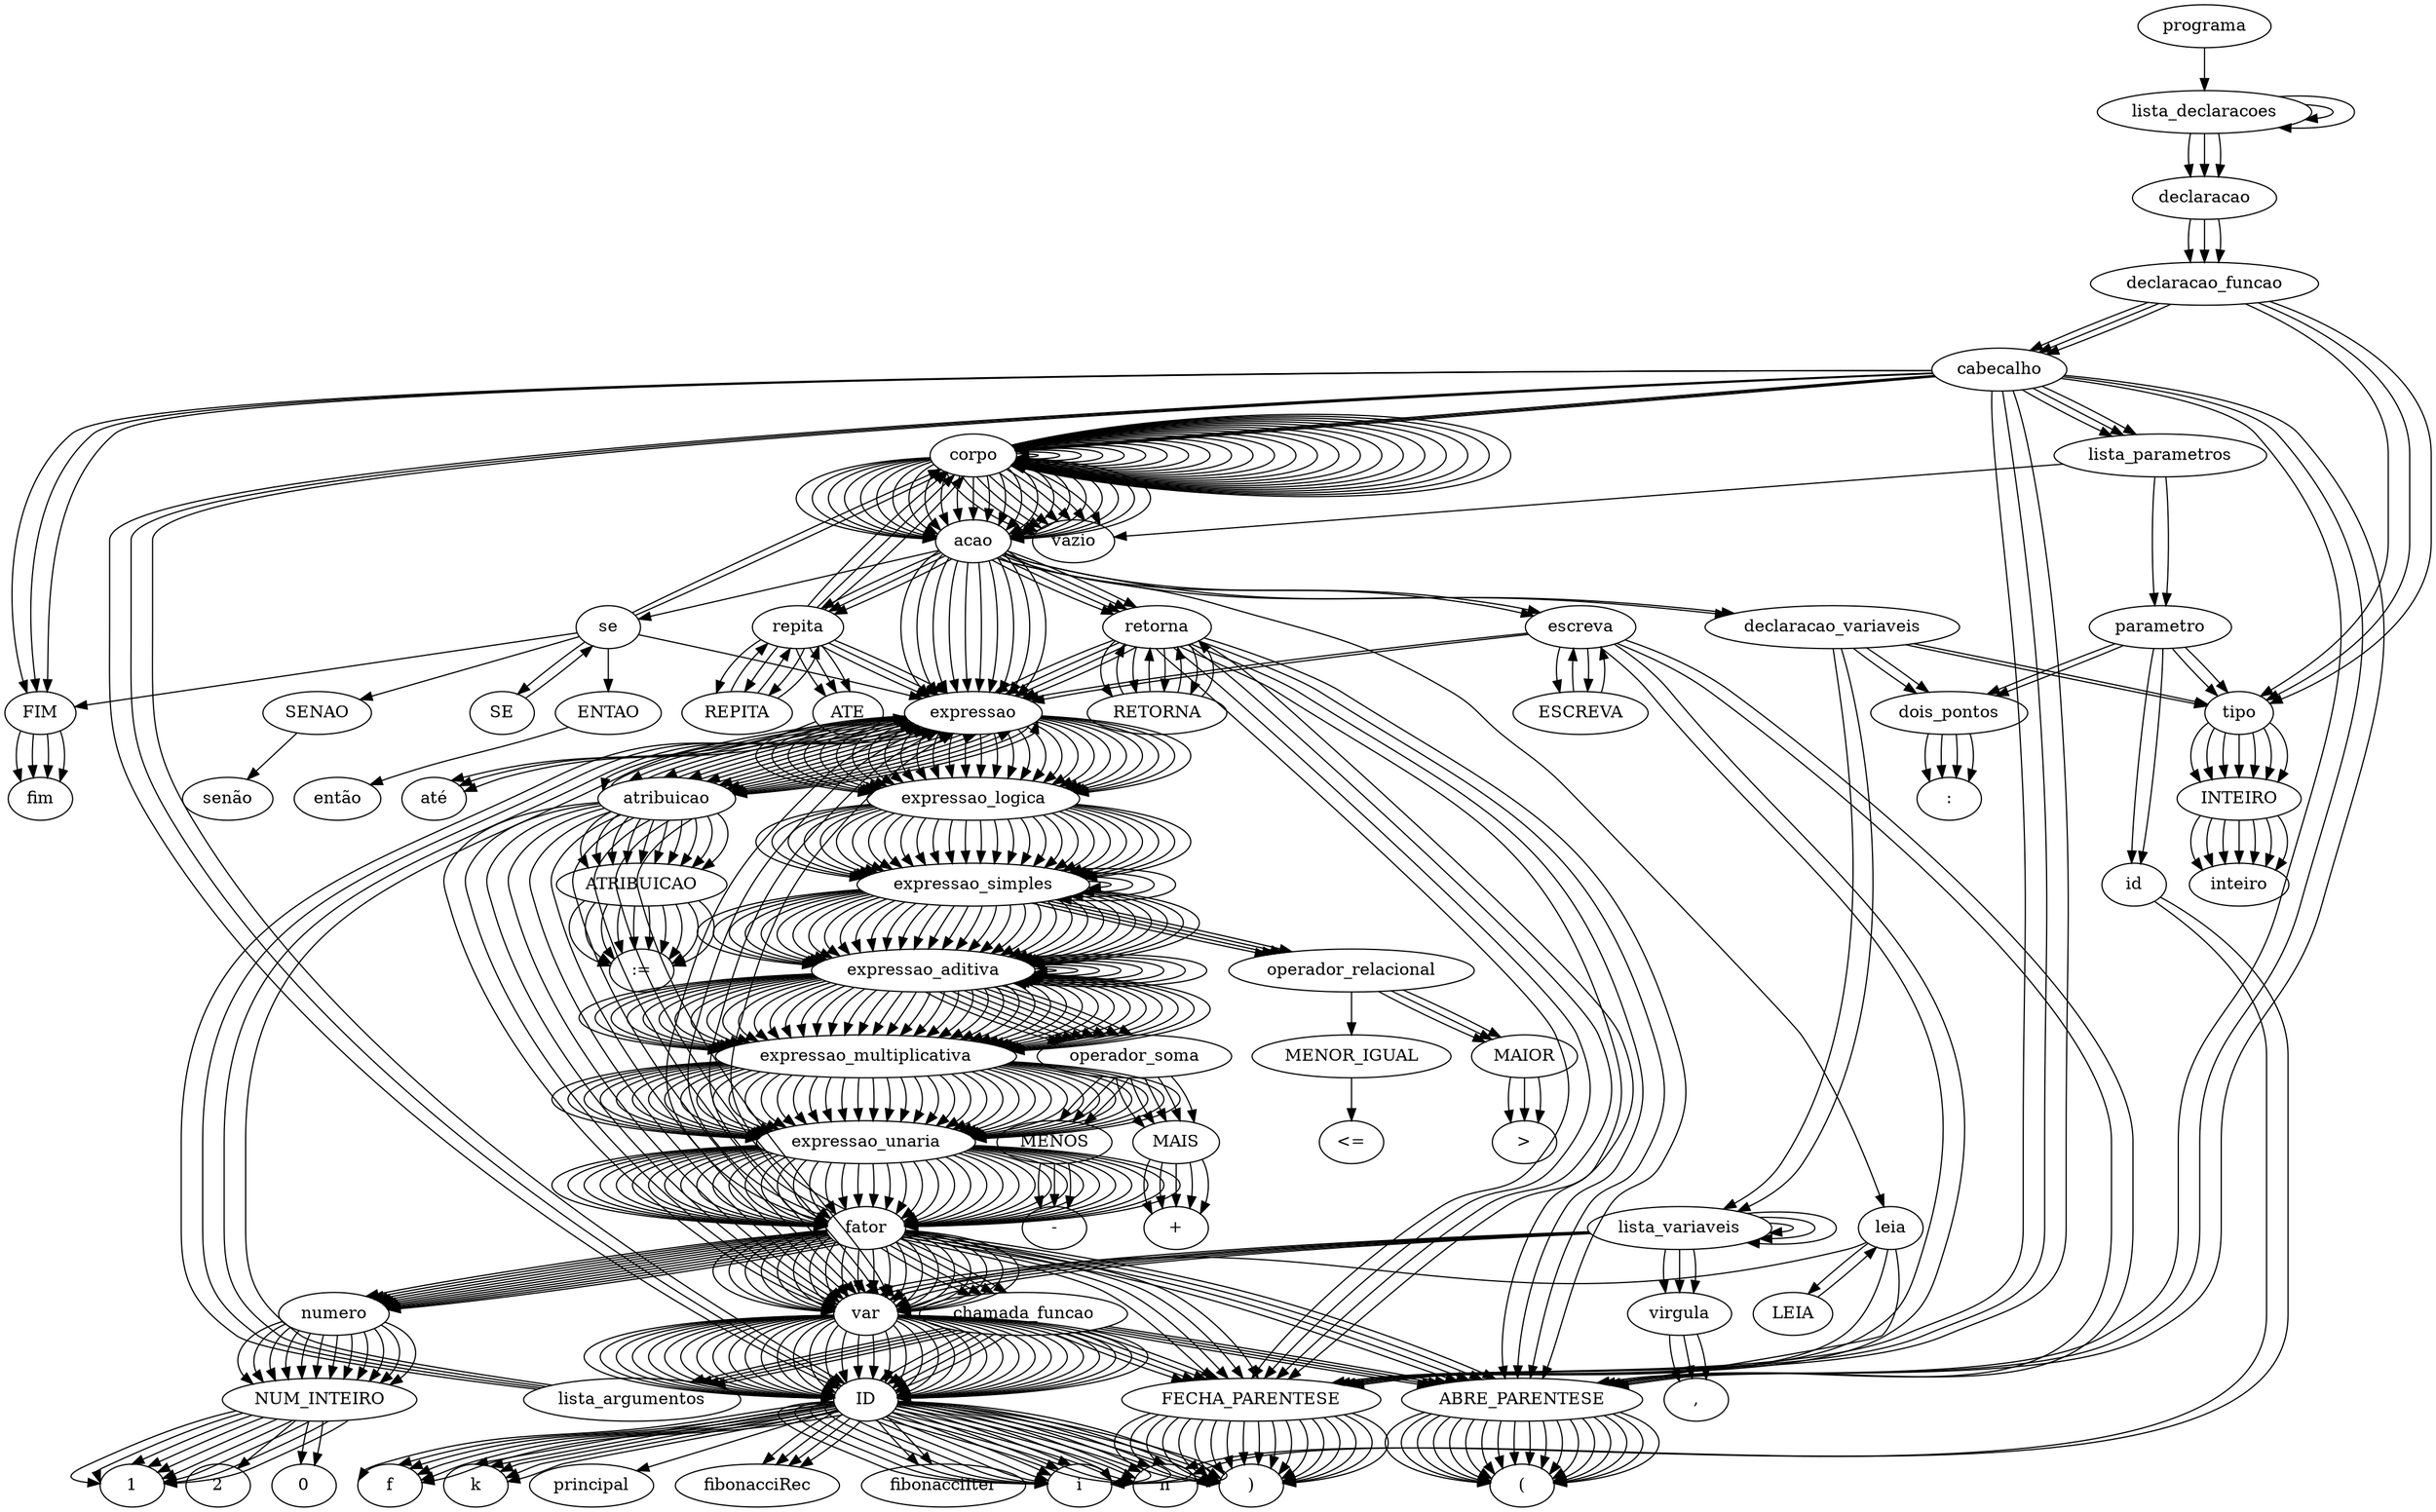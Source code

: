 digraph tree {
    "programa";
    "lista_declaracoes";
    "lista_declaracoes";
    "lista_declaracoes";
    "declaracao";
    "declaracao_funcao";
    "tipo";
    "INTEIRO";
    "inteiro";
    "cabecalho";
    "ID";
    "fibonacciRec";
    "ABRE_PARENTESE";
    "(";
    "lista_parametros";
    "parametro";
    "tipo";
    "INTEIRO";
    "inteiro";
    "dois_pontos";
    ":";
    "id";
    "n";
    "FECHA_PARENTESE";
    ")";
    "corpo";
    "corpo";
    "vazio";
    "acao";
    "se";
    "SE";
    "se";
    "expressao";
    "expressao_logica";
    "expressao_simples";
    "expressao_aditiva";
    "expressao_multiplicativa";
    "expressao_unaria";
    "fator";
    "ABRE_PARENTESE";
    "(";
    "expressao";
    "expressao_logica";
    "expressao_simples";
    "expressao_simples";
    "expressao_aditiva";
    "expressao_multiplicativa";
    "expressao_unaria";
    "fator";
    "var";
    "ID";
    "n";
    "operador_relacional";
    "MENOR_IGUAL";
    "<=";
    "expressao_aditiva";
    "expressao_multiplicativa";
    "expressao_unaria";
    "fator";
    "numero";
    "NUM_INTEIRO";
    "1";
    "FECHA_PARENTESE";
    ")";
    "ENTAO";
    "então";
    "corpo";
    "corpo";
    "vazio";
    "acao";
    "retorna";
    "RETORNA";
    "retorna";
    "ABRE_PARENTESE";
    "(";
    "expressao";
    "expressao_logica";
    "expressao_simples";
    "expressao_aditiva";
    "expressao_multiplicativa";
    "expressao_unaria";
    "fator";
    "var";
    "ID";
    "n";
    "FECHA_PARENTESE";
    ")";
    "SENAO";
    "senão";
    "corpo";
    "corpo";
    "vazio";
    "acao";
    "retorna";
    "RETORNA";
    "retorna";
    "ABRE_PARENTESE";
    "(";
    "expressao";
    "expressao_logica";
    "expressao_simples";
    "expressao_aditiva";
    "expressao_aditiva";
    "expressao_multiplicativa";
    "expressao_unaria";
    "fator";
    "chamada_funcao";
    "ID";
    "fibonacciRec";
    "ABRE_PARENTESE";
    "(";
    "lista_argumentos";
    "expressao";
    "expressao_logica";
    "expressao_simples";
    "expressao_aditiva";
    "expressao_aditiva";
    "expressao_multiplicativa";
    "expressao_unaria";
    "fator";
    "var";
    "ID";
    "n";
    "operador_soma";
    "MENOS";
    "-";
    "expressao_multiplicativa";
    "expressao_unaria";
    "fator";
    "numero";
    "NUM_INTEIRO";
    "1";
    "FECHA_PARENTESE";
    ")";
    "operador_soma";
    "MAIS";
    "+";
    "expressao_multiplicativa";
    "expressao_unaria";
    "fator";
    "chamada_funcao";
    "ID";
    "fibonacciRec";
    "ABRE_PARENTESE";
    "(";
    "lista_argumentos";
    "expressao";
    "expressao_logica";
    "expressao_simples";
    "expressao_aditiva";
    "expressao_aditiva";
    "expressao_multiplicativa";
    "expressao_unaria";
    "fator";
    "var";
    "ID";
    "n";
    "operador_soma";
    "MENOS";
    "-";
    "expressao_multiplicativa";
    "expressao_unaria";
    "fator";
    "numero";
    "NUM_INTEIRO";
    "2";
    "FECHA_PARENTESE";
    ")";
    "FECHA_PARENTESE";
    ")";
    "FIM";
    "fim";
    "FIM";
    "fim";
    "declaracao";
    "declaracao_funcao";
    "tipo";
    "INTEIRO";
    "inteiro";
    "cabecalho";
    "ID";
    "fibonacciIter";
    "ABRE_PARENTESE";
    "(";
    "lista_parametros";
    "parametro";
    "tipo";
    "INTEIRO";
    "inteiro";
    "dois_pontos";
    ":";
    "id";
    "n";
    "FECHA_PARENTESE";
    ")";
    "corpo";
    "corpo";
    "corpo";
    "corpo";
    "corpo";
    "corpo";
    "corpo";
    "vazio";
    "acao";
    "declaracao_variaveis";
    "tipo";
    "INTEIRO";
    "inteiro";
    "dois_pontos";
    ":";
    "lista_variaveis";
    "lista_variaveis";
    "lista_variaveis";
    "var";
    "ID";
    "i";
    "virgula";
    ",";
    "var";
    "ID";
    "f";
    "virgula";
    ",";
    "var";
    "ID";
    "k";
    "acao";
    "expressao";
    "atribuicao";
    "var";
    "ID";
    "i";
    "ATRIBUICAO";
    ":=";
    "expressao";
    "expressao_logica";
    "expressao_simples";
    "expressao_aditiva";
    "expressao_multiplicativa";
    "expressao_unaria";
    "fator";
    "numero";
    "NUM_INTEIRO";
    "1";
    "acao";
    "expressao";
    "atribuicao";
    "var";
    "ID";
    "f";
    "ATRIBUICAO";
    ":=";
    "expressao";
    "expressao_logica";
    "expressao_simples";
    "expressao_aditiva";
    "expressao_multiplicativa";
    "expressao_unaria";
    "fator";
    "numero";
    "NUM_INTEIRO";
    "0";
    "acao";
    "expressao";
    "atribuicao";
    "var";
    "ID";
    "k";
    "ATRIBUICAO";
    ":=";
    "expressao";
    "expressao_logica";
    "expressao_simples";
    "expressao_aditiva";
    "expressao_multiplicativa";
    "expressao_unaria";
    "fator";
    "numero";
    "NUM_INTEIRO";
    "1";
    "acao";
    "repita";
    "REPITA";
    "repita";
    "corpo";
    "corpo";
    "corpo";
    "corpo";
    "vazio";
    "acao";
    "expressao";
    "atribuicao";
    "var";
    "ID";
    "f";
    "ATRIBUICAO";
    ":=";
    "expressao";
    "expressao_logica";
    "expressao_simples";
    "expressao_aditiva";
    "expressao_aditiva";
    "expressao_multiplicativa";
    "expressao_unaria";
    "fator";
    "var";
    "ID";
    "i";
    "operador_soma";
    "MAIS";
    "+";
    "expressao_multiplicativa";
    "expressao_unaria";
    "fator";
    "var";
    "ID";
    "f";
    "acao";
    "expressao";
    "atribuicao";
    "var";
    "ID";
    "i";
    "ATRIBUICAO";
    ":=";
    "expressao";
    "expressao_logica";
    "expressao_simples";
    "expressao_aditiva";
    "expressao_aditiva";
    "expressao_multiplicativa";
    "expressao_unaria";
    "fator";
    "var";
    "ID";
    "f";
    "operador_soma";
    "MENOS";
    "-";
    "expressao_multiplicativa";
    "expressao_unaria";
    "fator";
    "var";
    "ID";
    "i";
    "acao";
    "expressao";
    "atribuicao";
    "var";
    "ID";
    "k";
    "ATRIBUICAO";
    ":=";
    "expressao";
    "expressao_logica";
    "expressao_simples";
    "expressao_aditiva";
    "expressao_aditiva";
    "expressao_multiplicativa";
    "expressao_unaria";
    "fator";
    "var";
    "ID";
    "k";
    "operador_soma";
    "MAIS";
    "+";
    "expressao_multiplicativa";
    "expressao_unaria";
    "fator";
    "numero";
    "NUM_INTEIRO";
    "1";
    "ATE";
    "até";
    "expressao";
    "expressao_logica";
    "expressao_simples";
    "expressao_aditiva";
    "expressao_multiplicativa";
    "expressao_unaria";
    "fator";
    "ABRE_PARENTESE";
    "(";
    "expressao";
    "expressao_logica";
    "expressao_simples";
    "expressao_simples";
    "expressao_aditiva";
    "expressao_multiplicativa";
    "expressao_unaria";
    "fator";
    "var";
    "ID";
    "k";
    "operador_relacional";
    "MAIOR";
    ">";
    "expressao_aditiva";
    "expressao_multiplicativa";
    "expressao_unaria";
    "fator";
    "var";
    "ID";
    "n";
    "FECHA_PARENTESE";
    ")";
    "acao";
    "retorna";
    "RETORNA";
    "retorna";
    "ABRE_PARENTESE";
    "(";
    "expressao";
    "expressao_logica";
    "expressao_simples";
    "expressao_aditiva";
    "expressao_multiplicativa";
    "expressao_unaria";
    "fator";
    "var";
    "ID";
    "f";
    "FECHA_PARENTESE";
    ")";
    "FIM";
    "fim";
    "declaracao";
    "declaracao_funcao";
    "tipo";
    "INTEIRO";
    "inteiro";
    "cabecalho";
    "ID";
    "principal";
    "ABRE_PARENTESE";
    "(";
    "lista_parametros";
    "vazio";
    "FECHA_PARENTESE";
    ")";
    "corpo";
    "corpo";
    "corpo";
    "corpo";
    "corpo";
    "corpo";
    "corpo";
    "corpo";
    "vazio";
    "acao";
    "declaracao_variaveis";
    "tipo";
    "INTEIRO";
    "inteiro";
    "dois_pontos";
    ":";
    "lista_variaveis";
    "lista_variaveis";
    "var";
    "ID";
    "n";
    "virgula";
    ",";
    "var";
    "ID";
    "i";
    "acao";
    "leia";
    "LEIA";
    "leia";
    "ABRE_PARENTESE";
    "(";
    "var";
    "ID";
    "n";
    "FECHA_PARENTESE";
    ")";
    "acao";
    "expressao";
    "atribuicao";
    "var";
    "ID";
    "i";
    "ATRIBUICAO";
    ":=";
    "expressao";
    "expressao_logica";
    "expressao_simples";
    "expressao_aditiva";
    "expressao_multiplicativa";
    "expressao_unaria";
    "fator";
    "numero";
    "NUM_INTEIRO";
    "1";
    "acao";
    "repita";
    "REPITA";
    "repita";
    "corpo";
    "corpo";
    "corpo";
    "vazio";
    "acao";
    "escreva";
    "ESCREVA";
    "escreva";
    "ABRE_PARENTESE";
    "(";
    "expressao";
    "expressao_logica";
    "expressao_simples";
    "expressao_aditiva";
    "expressao_multiplicativa";
    "expressao_unaria";
    "fator";
    "chamada_funcao";
    "ID";
    "fibonacciIter";
    "ABRE_PARENTESE";
    "(";
    "lista_argumentos";
    "expressao";
    "expressao_logica";
    "expressao_simples";
    "expressao_aditiva";
    "expressao_multiplicativa";
    "expressao_unaria";
    "fator";
    "var";
    "ID";
    "i";
    "FECHA_PARENTESE";
    ")";
    "FECHA_PARENTESE";
    ")";
    "acao";
    "expressao";
    "atribuicao";
    "var";
    "ID";
    "i";
    "ATRIBUICAO";
    ":=";
    "expressao";
    "expressao_logica";
    "expressao_simples";
    "expressao_aditiva";
    "expressao_aditiva";
    "expressao_multiplicativa";
    "expressao_unaria";
    "fator";
    "var";
    "ID";
    "i";
    "operador_soma";
    "MAIS";
    "+";
    "expressao_multiplicativa";
    "expressao_unaria";
    "fator";
    "numero";
    "NUM_INTEIRO";
    "1";
    "ATE";
    "até";
    "expressao";
    "expressao_logica";
    "expressao_simples";
    "expressao_aditiva";
    "expressao_multiplicativa";
    "expressao_unaria";
    "fator";
    "ABRE_PARENTESE";
    "(";
    "expressao";
    "expressao_logica";
    "expressao_simples";
    "expressao_simples";
    "expressao_aditiva";
    "expressao_multiplicativa";
    "expressao_unaria";
    "fator";
    "var";
    "ID";
    "i";
    "operador_relacional";
    "MAIOR";
    ">";
    "expressao_aditiva";
    "expressao_multiplicativa";
    "expressao_unaria";
    "fator";
    "var";
    "ID";
    "n";
    "FECHA_PARENTESE";
    ")";
    "acao";
    "expressao";
    "atribuicao";
    "var";
    "ID";
    "i";
    "ATRIBUICAO";
    ":=";
    "expressao";
    "expressao_logica";
    "expressao_simples";
    "expressao_aditiva";
    "expressao_multiplicativa";
    "expressao_unaria";
    "fator";
    "numero";
    "NUM_INTEIRO";
    "1";
    "acao";
    "repita";
    "REPITA";
    "repita";
    "corpo";
    "corpo";
    "corpo";
    "vazio";
    "acao";
    "escreva";
    "ESCREVA";
    "escreva";
    "ABRE_PARENTESE";
    "(";
    "expressao";
    "expressao_logica";
    "expressao_simples";
    "expressao_aditiva";
    "expressao_multiplicativa";
    "expressao_unaria";
    "fator";
    "chamada_funcao";
    "ID";
    "fibonacciRec";
    "ABRE_PARENTESE";
    "(";
    "lista_argumentos";
    "expressao";
    "expressao_logica";
    "expressao_simples";
    "expressao_aditiva";
    "expressao_multiplicativa";
    "expressao_unaria";
    "fator";
    "var";
    "ID";
    "i";
    "FECHA_PARENTESE";
    ")";
    "FECHA_PARENTESE";
    ")";
    "acao";
    "expressao";
    "atribuicao";
    "var";
    "ID";
    "i";
    "ATRIBUICAO";
    ":=";
    "expressao";
    "expressao_logica";
    "expressao_simples";
    "expressao_aditiva";
    "expressao_aditiva";
    "expressao_multiplicativa";
    "expressao_unaria";
    "fator";
    "var";
    "ID";
    "i";
    "operador_soma";
    "MAIS";
    "+";
    "expressao_multiplicativa";
    "expressao_unaria";
    "fator";
    "numero";
    "NUM_INTEIRO";
    "1";
    "ATE";
    "até";
    "expressao";
    "expressao_logica";
    "expressao_simples";
    "expressao_aditiva";
    "expressao_multiplicativa";
    "expressao_unaria";
    "fator";
    "ABRE_PARENTESE";
    "(";
    "expressao";
    "expressao_logica";
    "expressao_simples";
    "expressao_simples";
    "expressao_aditiva";
    "expressao_multiplicativa";
    "expressao_unaria";
    "fator";
    "var";
    "ID";
    "i";
    "operador_relacional";
    "MAIOR";
    ">";
    "expressao_aditiva";
    "expressao_multiplicativa";
    "expressao_unaria";
    "fator";
    "var";
    "ID";
    "n";
    "FECHA_PARENTESE";
    ")";
    "acao";
    "retorna";
    "RETORNA";
    "retorna";
    "ABRE_PARENTESE";
    "(";
    "expressao";
    "expressao_logica";
    "expressao_simples";
    "expressao_aditiva";
    "expressao_multiplicativa";
    "expressao_unaria";
    "fator";
    "numero";
    "NUM_INTEIRO";
    "0";
    "FECHA_PARENTESE";
    ")";
    "FIM";
    "fim";
    "programa" -> "lista_declaracoes";
    "lista_declaracoes" -> "lista_declaracoes";
    "lista_declaracoes" -> "declaracao";
    "lista_declaracoes" -> "lista_declaracoes";
    "lista_declaracoes" -> "declaracao";
    "lista_declaracoes" -> "declaracao";
    "declaracao" -> "declaracao_funcao";
    "declaracao_funcao" -> "tipo";
    "declaracao_funcao" -> "cabecalho";
    "tipo" -> "INTEIRO";
    "INTEIRO" -> "inteiro";
    "cabecalho" -> "ID";
    "cabecalho" -> "ABRE_PARENTESE";
    "cabecalho" -> "lista_parametros";
    "cabecalho" -> "FECHA_PARENTESE";
    "cabecalho" -> "corpo";
    "cabecalho" -> "FIM";
    "ID" -> "fibonacciRec";
    "ABRE_PARENTESE" -> "(";
    "lista_parametros" -> "parametro";
    "parametro" -> "tipo";
    "parametro" -> "dois_pontos";
    "parametro" -> "id";
    "tipo" -> "INTEIRO";
    "INTEIRO" -> "inteiro";
    "dois_pontos" -> ":";
    "id" -> "n";
    "FECHA_PARENTESE" -> ")";
    "corpo" -> "corpo";
    "corpo" -> "acao";
    "corpo" -> "vazio";
    "acao" -> "se";
    "se" -> "SE";
    "se" -> "expressao";
    "se" -> "ENTAO";
    "se" -> "corpo";
    "se" -> "SENAO";
    "se" -> "corpo";
    "se" -> "FIM";
    "SE" -> "se";
    "expressao" -> "expressao_logica";
    "expressao_logica" -> "expressao_simples";
    "expressao_simples" -> "expressao_aditiva";
    "expressao_aditiva" -> "expressao_multiplicativa";
    "expressao_multiplicativa" -> "expressao_unaria";
    "expressao_unaria" -> "fator";
    "fator" -> "ABRE_PARENTESE";
    "fator" -> "expressao";
    "fator" -> "FECHA_PARENTESE";
    "ABRE_PARENTESE" -> "(";
    "expressao" -> "expressao_logica";
    "expressao_logica" -> "expressao_simples";
    "expressao_simples" -> "expressao_simples";
    "expressao_simples" -> "operador_relacional";
    "expressao_simples" -> "expressao_aditiva";
    "expressao_simples" -> "expressao_aditiva";
    "expressao_aditiva" -> "expressao_multiplicativa";
    "expressao_multiplicativa" -> "expressao_unaria";
    "expressao_unaria" -> "fator";
    "fator" -> "var";
    "var" -> "ID";
    "ID" -> "n";
    "operador_relacional" -> "MENOR_IGUAL";
    "MENOR_IGUAL" -> "<=";
    "expressao_aditiva" -> "expressao_multiplicativa";
    "expressao_multiplicativa" -> "expressao_unaria";
    "expressao_unaria" -> "fator";
    "fator" -> "numero";
    "numero" -> "NUM_INTEIRO";
    "NUM_INTEIRO" -> "1";
    "FECHA_PARENTESE" -> ")";
    "ENTAO" -> "então";
    "corpo" -> "corpo";
    "corpo" -> "acao";
    "corpo" -> "vazio";
    "acao" -> "retorna";
    "retorna" -> "RETORNA";
    "retorna" -> "ABRE_PARENTESE";
    "retorna" -> "expressao";
    "retorna" -> "FECHA_PARENTESE";
    "RETORNA" -> "retorna";
    "ABRE_PARENTESE" -> "(";
    "expressao" -> "expressao_logica";
    "expressao_logica" -> "expressao_simples";
    "expressao_simples" -> "expressao_aditiva";
    "expressao_aditiva" -> "expressao_multiplicativa";
    "expressao_multiplicativa" -> "expressao_unaria";
    "expressao_unaria" -> "fator";
    "fator" -> "var";
    "var" -> "ID";
    "ID" -> "n";
    "FECHA_PARENTESE" -> ")";
    "SENAO" -> "senão";
    "corpo" -> "corpo";
    "corpo" -> "acao";
    "corpo" -> "vazio";
    "acao" -> "retorna";
    "retorna" -> "RETORNA";
    "retorna" -> "ABRE_PARENTESE";
    "retorna" -> "expressao";
    "retorna" -> "FECHA_PARENTESE";
    "RETORNA" -> "retorna";
    "ABRE_PARENTESE" -> "(";
    "expressao" -> "expressao_logica";
    "expressao_logica" -> "expressao_simples";
    "expressao_simples" -> "expressao_aditiva";
    "expressao_aditiva" -> "expressao_aditiva";
    "expressao_aditiva" -> "operador_soma";
    "expressao_aditiva" -> "expressao_multiplicativa";
    "expressao_aditiva" -> "expressao_multiplicativa";
    "expressao_multiplicativa" -> "expressao_unaria";
    "expressao_unaria" -> "fator";
    "fator" -> "chamada_funcao";
    "chamada_funcao" -> "ID";
    "chamada_funcao" -> "ABRE_PARENTESE";
    "chamada_funcao" -> "lista_argumentos";
    "chamada_funcao" -> "FECHA_PARENTESE";
    "ID" -> "fibonacciRec";
    "ABRE_PARENTESE" -> "(";
    "lista_argumentos" -> "expressao";
    "expressao" -> "expressao_logica";
    "expressao_logica" -> "expressao_simples";
    "expressao_simples" -> "expressao_aditiva";
    "expressao_aditiva" -> "expressao_aditiva";
    "expressao_aditiva" -> "operador_soma";
    "expressao_aditiva" -> "expressao_multiplicativa";
    "expressao_aditiva" -> "expressao_multiplicativa";
    "expressao_multiplicativa" -> "expressao_unaria";
    "expressao_unaria" -> "fator";
    "fator" -> "var";
    "var" -> "ID";
    "ID" -> "n";
    "operador_soma" -> "MENOS";
    "MENOS" -> "-";
    "expressao_multiplicativa" -> "expressao_unaria";
    "expressao_unaria" -> "fator";
    "fator" -> "numero";
    "numero" -> "NUM_INTEIRO";
    "NUM_INTEIRO" -> "1";
    "FECHA_PARENTESE" -> ")";
    "operador_soma" -> "MAIS";
    "MAIS" -> "+";
    "expressao_multiplicativa" -> "expressao_unaria";
    "expressao_unaria" -> "fator";
    "fator" -> "chamada_funcao";
    "chamada_funcao" -> "ID";
    "chamada_funcao" -> "ABRE_PARENTESE";
    "chamada_funcao" -> "lista_argumentos";
    "chamada_funcao" -> "FECHA_PARENTESE";
    "ID" -> "fibonacciRec";
    "ABRE_PARENTESE" -> "(";
    "lista_argumentos" -> "expressao";
    "expressao" -> "expressao_logica";
    "expressao_logica" -> "expressao_simples";
    "expressao_simples" -> "expressao_aditiva";
    "expressao_aditiva" -> "expressao_aditiva";
    "expressao_aditiva" -> "operador_soma";
    "expressao_aditiva" -> "expressao_multiplicativa";
    "expressao_aditiva" -> "expressao_multiplicativa";
    "expressao_multiplicativa" -> "expressao_unaria";
    "expressao_unaria" -> "fator";
    "fator" -> "var";
    "var" -> "ID";
    "ID" -> "n";
    "operador_soma" -> "MENOS";
    "MENOS" -> "-";
    "expressao_multiplicativa" -> "expressao_unaria";
    "expressao_unaria" -> "fator";
    "fator" -> "numero";
    "numero" -> "NUM_INTEIRO";
    "NUM_INTEIRO" -> "2";
    "FECHA_PARENTESE" -> ")";
    "FECHA_PARENTESE" -> ")";
    "FIM" -> "fim";
    "FIM" -> "fim";
    "declaracao" -> "declaracao_funcao";
    "declaracao_funcao" -> "tipo";
    "declaracao_funcao" -> "cabecalho";
    "tipo" -> "INTEIRO";
    "INTEIRO" -> "inteiro";
    "cabecalho" -> "ID";
    "cabecalho" -> "ABRE_PARENTESE";
    "cabecalho" -> "lista_parametros";
    "cabecalho" -> "FECHA_PARENTESE";
    "cabecalho" -> "corpo";
    "cabecalho" -> "FIM";
    "ID" -> "fibonacciIter";
    "ABRE_PARENTESE" -> "(";
    "lista_parametros" -> "parametro";
    "parametro" -> "tipo";
    "parametro" -> "dois_pontos";
    "parametro" -> "id";
    "tipo" -> "INTEIRO";
    "INTEIRO" -> "inteiro";
    "dois_pontos" -> ":";
    "id" -> "n";
    "FECHA_PARENTESE" -> ")";
    "corpo" -> "corpo";
    "corpo" -> "acao";
    "corpo" -> "corpo";
    "corpo" -> "acao";
    "corpo" -> "corpo";
    "corpo" -> "acao";
    "corpo" -> "corpo";
    "corpo" -> "acao";
    "corpo" -> "corpo";
    "corpo" -> "acao";
    "corpo" -> "corpo";
    "corpo" -> "acao";
    "corpo" -> "vazio";
    "acao" -> "declaracao_variaveis";
    "declaracao_variaveis" -> "tipo";
    "declaracao_variaveis" -> "dois_pontos";
    "declaracao_variaveis" -> "lista_variaveis";
    "tipo" -> "INTEIRO";
    "INTEIRO" -> "inteiro";
    "dois_pontos" -> ":";
    "lista_variaveis" -> "lista_variaveis";
    "lista_variaveis" -> "virgula";
    "lista_variaveis" -> "var";
    "lista_variaveis" -> "lista_variaveis";
    "lista_variaveis" -> "virgula";
    "lista_variaveis" -> "var";
    "lista_variaveis" -> "var";
    "var" -> "ID";
    "ID" -> "i";
    "virgula" -> ",";
    "var" -> "ID";
    "ID" -> "f";
    "virgula" -> ",";
    "var" -> "ID";
    "ID" -> "k";
    "acao" -> "expressao";
    "expressao" -> "atribuicao";
    "atribuicao" -> "var";
    "atribuicao" -> "ATRIBUICAO";
    "atribuicao" -> "expressao";
    "var" -> "ID";
    "ID" -> "i";
    "ATRIBUICAO" -> ":=";
    "expressao" -> "expressao_logica";
    "expressao_logica" -> "expressao_simples";
    "expressao_simples" -> "expressao_aditiva";
    "expressao_aditiva" -> "expressao_multiplicativa";
    "expressao_multiplicativa" -> "expressao_unaria";
    "expressao_unaria" -> "fator";
    "fator" -> "numero";
    "numero" -> "NUM_INTEIRO";
    "NUM_INTEIRO" -> "1";
    "acao" -> "expressao";
    "expressao" -> "atribuicao";
    "atribuicao" -> "var";
    "atribuicao" -> "ATRIBUICAO";
    "atribuicao" -> "expressao";
    "var" -> "ID";
    "ID" -> "f";
    "ATRIBUICAO" -> ":=";
    "expressao" -> "expressao_logica";
    "expressao_logica" -> "expressao_simples";
    "expressao_simples" -> "expressao_aditiva";
    "expressao_aditiva" -> "expressao_multiplicativa";
    "expressao_multiplicativa" -> "expressao_unaria";
    "expressao_unaria" -> "fator";
    "fator" -> "numero";
    "numero" -> "NUM_INTEIRO";
    "NUM_INTEIRO" -> "0";
    "acao" -> "expressao";
    "expressao" -> "atribuicao";
    "atribuicao" -> "var";
    "atribuicao" -> "ATRIBUICAO";
    "atribuicao" -> "expressao";
    "var" -> "ID";
    "ID" -> "k";
    "ATRIBUICAO" -> ":=";
    "expressao" -> "expressao_logica";
    "expressao_logica" -> "expressao_simples";
    "expressao_simples" -> "expressao_aditiva";
    "expressao_aditiva" -> "expressao_multiplicativa";
    "expressao_multiplicativa" -> "expressao_unaria";
    "expressao_unaria" -> "fator";
    "fator" -> "numero";
    "numero" -> "NUM_INTEIRO";
    "NUM_INTEIRO" -> "1";
    "acao" -> "repita";
    "repita" -> "REPITA";
    "repita" -> "corpo";
    "repita" -> "ATE";
    "repita" -> "expressao";
    "REPITA" -> "repita";
    "corpo" -> "corpo";
    "corpo" -> "acao";
    "corpo" -> "corpo";
    "corpo" -> "acao";
    "corpo" -> "corpo";
    "corpo" -> "acao";
    "corpo" -> "vazio";
    "acao" -> "expressao";
    "expressao" -> "atribuicao";
    "atribuicao" -> "var";
    "atribuicao" -> "ATRIBUICAO";
    "atribuicao" -> "expressao";
    "var" -> "ID";
    "ID" -> "f";
    "ATRIBUICAO" -> ":=";
    "expressao" -> "expressao_logica";
    "expressao_logica" -> "expressao_simples";
    "expressao_simples" -> "expressao_aditiva";
    "expressao_aditiva" -> "expressao_aditiva";
    "expressao_aditiva" -> "operador_soma";
    "expressao_aditiva" -> "expressao_multiplicativa";
    "expressao_aditiva" -> "expressao_multiplicativa";
    "expressao_multiplicativa" -> "expressao_unaria";
    "expressao_unaria" -> "fator";
    "fator" -> "var";
    "var" -> "ID";
    "ID" -> "i";
    "operador_soma" -> "MAIS";
    "MAIS" -> "+";
    "expressao_multiplicativa" -> "expressao_unaria";
    "expressao_unaria" -> "fator";
    "fator" -> "var";
    "var" -> "ID";
    "ID" -> "f";
    "acao" -> "expressao";
    "expressao" -> "atribuicao";
    "atribuicao" -> "var";
    "atribuicao" -> "ATRIBUICAO";
    "atribuicao" -> "expressao";
    "var" -> "ID";
    "ID" -> "i";
    "ATRIBUICAO" -> ":=";
    "expressao" -> "expressao_logica";
    "expressao_logica" -> "expressao_simples";
    "expressao_simples" -> "expressao_aditiva";
    "expressao_aditiva" -> "expressao_aditiva";
    "expressao_aditiva" -> "operador_soma";
    "expressao_aditiva" -> "expressao_multiplicativa";
    "expressao_aditiva" -> "expressao_multiplicativa";
    "expressao_multiplicativa" -> "expressao_unaria";
    "expressao_unaria" -> "fator";
    "fator" -> "var";
    "var" -> "ID";
    "ID" -> "f";
    "operador_soma" -> "MENOS";
    "MENOS" -> "-";
    "expressao_multiplicativa" -> "expressao_unaria";
    "expressao_unaria" -> "fator";
    "fator" -> "var";
    "var" -> "ID";
    "ID" -> "i";
    "acao" -> "expressao";
    "expressao" -> "atribuicao";
    "atribuicao" -> "var";
    "atribuicao" -> "ATRIBUICAO";
    "atribuicao" -> "expressao";
    "var" -> "ID";
    "ID" -> "k";
    "ATRIBUICAO" -> ":=";
    "expressao" -> "expressao_logica";
    "expressao_logica" -> "expressao_simples";
    "expressao_simples" -> "expressao_aditiva";
    "expressao_aditiva" -> "expressao_aditiva";
    "expressao_aditiva" -> "operador_soma";
    "expressao_aditiva" -> "expressao_multiplicativa";
    "expressao_aditiva" -> "expressao_multiplicativa";
    "expressao_multiplicativa" -> "expressao_unaria";
    "expressao_unaria" -> "fator";
    "fator" -> "var";
    "var" -> "ID";
    "ID" -> "k";
    "operador_soma" -> "MAIS";
    "MAIS" -> "+";
    "expressao_multiplicativa" -> "expressao_unaria";
    "expressao_unaria" -> "fator";
    "fator" -> "numero";
    "numero" -> "NUM_INTEIRO";
    "NUM_INTEIRO" -> "1";
    "ATE" -> "até";
    "expressao" -> "expressao_logica";
    "expressao_logica" -> "expressao_simples";
    "expressao_simples" -> "expressao_aditiva";
    "expressao_aditiva" -> "expressao_multiplicativa";
    "expressao_multiplicativa" -> "expressao_unaria";
    "expressao_unaria" -> "fator";
    "fator" -> "ABRE_PARENTESE";
    "fator" -> "expressao";
    "fator" -> "FECHA_PARENTESE";
    "ABRE_PARENTESE" -> "(";
    "expressao" -> "expressao_logica";
    "expressao_logica" -> "expressao_simples";
    "expressao_simples" -> "expressao_simples";
    "expressao_simples" -> "operador_relacional";
    "expressao_simples" -> "expressao_aditiva";
    "expressao_simples" -> "expressao_aditiva";
    "expressao_aditiva" -> "expressao_multiplicativa";
    "expressao_multiplicativa" -> "expressao_unaria";
    "expressao_unaria" -> "fator";
    "fator" -> "var";
    "var" -> "ID";
    "ID" -> "k";
    "operador_relacional" -> "MAIOR";
    "MAIOR" -> ">";
    "expressao_aditiva" -> "expressao_multiplicativa";
    "expressao_multiplicativa" -> "expressao_unaria";
    "expressao_unaria" -> "fator";
    "fator" -> "var";
    "var" -> "ID";
    "ID" -> "n";
    "FECHA_PARENTESE" -> ")";
    "acao" -> "retorna";
    "retorna" -> "RETORNA";
    "retorna" -> "ABRE_PARENTESE";
    "retorna" -> "expressao";
    "retorna" -> "FECHA_PARENTESE";
    "RETORNA" -> "retorna";
    "ABRE_PARENTESE" -> "(";
    "expressao" -> "expressao_logica";
    "expressao_logica" -> "expressao_simples";
    "expressao_simples" -> "expressao_aditiva";
    "expressao_aditiva" -> "expressao_multiplicativa";
    "expressao_multiplicativa" -> "expressao_unaria";
    "expressao_unaria" -> "fator";
    "fator" -> "var";
    "var" -> "ID";
    "ID" -> "f";
    "FECHA_PARENTESE" -> ")";
    "FIM" -> "fim";
    "declaracao" -> "declaracao_funcao";
    "declaracao_funcao" -> "tipo";
    "declaracao_funcao" -> "cabecalho";
    "tipo" -> "INTEIRO";
    "INTEIRO" -> "inteiro";
    "cabecalho" -> "ID";
    "cabecalho" -> "ABRE_PARENTESE";
    "cabecalho" -> "lista_parametros";
    "cabecalho" -> "FECHA_PARENTESE";
    "cabecalho" -> "corpo";
    "cabecalho" -> "FIM";
    "ID" -> "principal";
    "ABRE_PARENTESE" -> "(";
    "lista_parametros" -> "vazio";
    "FECHA_PARENTESE" -> ")";
    "corpo" -> "corpo";
    "corpo" -> "acao";
    "corpo" -> "corpo";
    "corpo" -> "acao";
    "corpo" -> "corpo";
    "corpo" -> "acao";
    "corpo" -> "corpo";
    "corpo" -> "acao";
    "corpo" -> "corpo";
    "corpo" -> "acao";
    "corpo" -> "corpo";
    "corpo" -> "acao";
    "corpo" -> "corpo";
    "corpo" -> "acao";
    "corpo" -> "vazio";
    "acao" -> "declaracao_variaveis";
    "declaracao_variaveis" -> "tipo";
    "declaracao_variaveis" -> "dois_pontos";
    "declaracao_variaveis" -> "lista_variaveis";
    "tipo" -> "INTEIRO";
    "INTEIRO" -> "inteiro";
    "dois_pontos" -> ":";
    "lista_variaveis" -> "lista_variaveis";
    "lista_variaveis" -> "virgula";
    "lista_variaveis" -> "var";
    "lista_variaveis" -> "var";
    "var" -> "ID";
    "ID" -> "n";
    "virgula" -> ",";
    "var" -> "ID";
    "ID" -> "i";
    "acao" -> "leia";
    "leia" -> "LEIA";
    "leia" -> "ABRE_PARENTESE";
    "leia" -> "var";
    "leia" -> "FECHA_PARENTESE";
    "LEIA" -> "leia";
    "ABRE_PARENTESE" -> "(";
    "var" -> "ID";
    "ID" -> "n";
    "FECHA_PARENTESE" -> ")";
    "acao" -> "expressao";
    "expressao" -> "atribuicao";
    "atribuicao" -> "var";
    "atribuicao" -> "ATRIBUICAO";
    "atribuicao" -> "expressao";
    "var" -> "ID";
    "ID" -> "i";
    "ATRIBUICAO" -> ":=";
    "expressao" -> "expressao_logica";
    "expressao_logica" -> "expressao_simples";
    "expressao_simples" -> "expressao_aditiva";
    "expressao_aditiva" -> "expressao_multiplicativa";
    "expressao_multiplicativa" -> "expressao_unaria";
    "expressao_unaria" -> "fator";
    "fator" -> "numero";
    "numero" -> "NUM_INTEIRO";
    "NUM_INTEIRO" -> "1";
    "acao" -> "repita";
    "repita" -> "REPITA";
    "repita" -> "corpo";
    "repita" -> "ATE";
    "repita" -> "expressao";
    "REPITA" -> "repita";
    "corpo" -> "corpo";
    "corpo" -> "acao";
    "corpo" -> "corpo";
    "corpo" -> "acao";
    "corpo" -> "vazio";
    "acao" -> "escreva";
    "escreva" -> "ESCREVA";
    "escreva" -> "ABRE_PARENTESE";
    "escreva" -> "expressao";
    "escreva" -> "FECHA_PARENTESE";
    "ESCREVA" -> "escreva";
    "ABRE_PARENTESE" -> "(";
    "expressao" -> "expressao_logica";
    "expressao_logica" -> "expressao_simples";
    "expressao_simples" -> "expressao_aditiva";
    "expressao_aditiva" -> "expressao_multiplicativa";
    "expressao_multiplicativa" -> "expressao_unaria";
    "expressao_unaria" -> "fator";
    "fator" -> "chamada_funcao";
    "chamada_funcao" -> "ID";
    "chamada_funcao" -> "ABRE_PARENTESE";
    "chamada_funcao" -> "lista_argumentos";
    "chamada_funcao" -> "FECHA_PARENTESE";
    "ID" -> "fibonacciIter";
    "ABRE_PARENTESE" -> "(";
    "lista_argumentos" -> "expressao";
    "expressao" -> "expressao_logica";
    "expressao_logica" -> "expressao_simples";
    "expressao_simples" -> "expressao_aditiva";
    "expressao_aditiva" -> "expressao_multiplicativa";
    "expressao_multiplicativa" -> "expressao_unaria";
    "expressao_unaria" -> "fator";
    "fator" -> "var";
    "var" -> "ID";
    "ID" -> "i";
    "FECHA_PARENTESE" -> ")";
    "FECHA_PARENTESE" -> ")";
    "acao" -> "expressao";
    "expressao" -> "atribuicao";
    "atribuicao" -> "var";
    "atribuicao" -> "ATRIBUICAO";
    "atribuicao" -> "expressao";
    "var" -> "ID";
    "ID" -> "i";
    "ATRIBUICAO" -> ":=";
    "expressao" -> "expressao_logica";
    "expressao_logica" -> "expressao_simples";
    "expressao_simples" -> "expressao_aditiva";
    "expressao_aditiva" -> "expressao_aditiva";
    "expressao_aditiva" -> "operador_soma";
    "expressao_aditiva" -> "expressao_multiplicativa";
    "expressao_aditiva" -> "expressao_multiplicativa";
    "expressao_multiplicativa" -> "expressao_unaria";
    "expressao_unaria" -> "fator";
    "fator" -> "var";
    "var" -> "ID";
    "ID" -> "i";
    "operador_soma" -> "MAIS";
    "MAIS" -> "+";
    "expressao_multiplicativa" -> "expressao_unaria";
    "expressao_unaria" -> "fator";
    "fator" -> "numero";
    "numero" -> "NUM_INTEIRO";
    "NUM_INTEIRO" -> "1";
    "ATE" -> "até";
    "expressao" -> "expressao_logica";
    "expressao_logica" -> "expressao_simples";
    "expressao_simples" -> "expressao_aditiva";
    "expressao_aditiva" -> "expressao_multiplicativa";
    "expressao_multiplicativa" -> "expressao_unaria";
    "expressao_unaria" -> "fator";
    "fator" -> "ABRE_PARENTESE";
    "fator" -> "expressao";
    "fator" -> "FECHA_PARENTESE";
    "ABRE_PARENTESE" -> "(";
    "expressao" -> "expressao_logica";
    "expressao_logica" -> "expressao_simples";
    "expressao_simples" -> "expressao_simples";
    "expressao_simples" -> "operador_relacional";
    "expressao_simples" -> "expressao_aditiva";
    "expressao_simples" -> "expressao_aditiva";
    "expressao_aditiva" -> "expressao_multiplicativa";
    "expressao_multiplicativa" -> "expressao_unaria";
    "expressao_unaria" -> "fator";
    "fator" -> "var";
    "var" -> "ID";
    "ID" -> "i";
    "operador_relacional" -> "MAIOR";
    "MAIOR" -> ">";
    "expressao_aditiva" -> "expressao_multiplicativa";
    "expressao_multiplicativa" -> "expressao_unaria";
    "expressao_unaria" -> "fator";
    "fator" -> "var";
    "var" -> "ID";
    "ID" -> "n";
    "FECHA_PARENTESE" -> ")";
    "acao" -> "expressao";
    "expressao" -> "atribuicao";
    "atribuicao" -> "var";
    "atribuicao" -> "ATRIBUICAO";
    "atribuicao" -> "expressao";
    "var" -> "ID";
    "ID" -> "i";
    "ATRIBUICAO" -> ":=";
    "expressao" -> "expressao_logica";
    "expressao_logica" -> "expressao_simples";
    "expressao_simples" -> "expressao_aditiva";
    "expressao_aditiva" -> "expressao_multiplicativa";
    "expressao_multiplicativa" -> "expressao_unaria";
    "expressao_unaria" -> "fator";
    "fator" -> "numero";
    "numero" -> "NUM_INTEIRO";
    "NUM_INTEIRO" -> "1";
    "acao" -> "repita";
    "repita" -> "REPITA";
    "repita" -> "corpo";
    "repita" -> "ATE";
    "repita" -> "expressao";
    "REPITA" -> "repita";
    "corpo" -> "corpo";
    "corpo" -> "acao";
    "corpo" -> "corpo";
    "corpo" -> "acao";
    "corpo" -> "vazio";
    "acao" -> "escreva";
    "escreva" -> "ESCREVA";
    "escreva" -> "ABRE_PARENTESE";
    "escreva" -> "expressao";
    "escreva" -> "FECHA_PARENTESE";
    "ESCREVA" -> "escreva";
    "ABRE_PARENTESE" -> "(";
    "expressao" -> "expressao_logica";
    "expressao_logica" -> "expressao_simples";
    "expressao_simples" -> "expressao_aditiva";
    "expressao_aditiva" -> "expressao_multiplicativa";
    "expressao_multiplicativa" -> "expressao_unaria";
    "expressao_unaria" -> "fator";
    "fator" -> "chamada_funcao";
    "chamada_funcao" -> "ID";
    "chamada_funcao" -> "ABRE_PARENTESE";
    "chamada_funcao" -> "lista_argumentos";
    "chamada_funcao" -> "FECHA_PARENTESE";
    "ID" -> "fibonacciRec";
    "ABRE_PARENTESE" -> "(";
    "lista_argumentos" -> "expressao";
    "expressao" -> "expressao_logica";
    "expressao_logica" -> "expressao_simples";
    "expressao_simples" -> "expressao_aditiva";
    "expressao_aditiva" -> "expressao_multiplicativa";
    "expressao_multiplicativa" -> "expressao_unaria";
    "expressao_unaria" -> "fator";
    "fator" -> "var";
    "var" -> "ID";
    "ID" -> "i";
    "FECHA_PARENTESE" -> ")";
    "FECHA_PARENTESE" -> ")";
    "acao" -> "expressao";
    "expressao" -> "atribuicao";
    "atribuicao" -> "var";
    "atribuicao" -> "ATRIBUICAO";
    "atribuicao" -> "expressao";
    "var" -> "ID";
    "ID" -> "i";
    "ATRIBUICAO" -> ":=";
    "expressao" -> "expressao_logica";
    "expressao_logica" -> "expressao_simples";
    "expressao_simples" -> "expressao_aditiva";
    "expressao_aditiva" -> "expressao_aditiva";
    "expressao_aditiva" -> "operador_soma";
    "expressao_aditiva" -> "expressao_multiplicativa";
    "expressao_aditiva" -> "expressao_multiplicativa";
    "expressao_multiplicativa" -> "expressao_unaria";
    "expressao_unaria" -> "fator";
    "fator" -> "var";
    "var" -> "ID";
    "ID" -> "i";
    "operador_soma" -> "MAIS";
    "MAIS" -> "+";
    "expressao_multiplicativa" -> "expressao_unaria";
    "expressao_unaria" -> "fator";
    "fator" -> "numero";
    "numero" -> "NUM_INTEIRO";
    "NUM_INTEIRO" -> "1";
    "ATE" -> "até";
    "expressao" -> "expressao_logica";
    "expressao_logica" -> "expressao_simples";
    "expressao_simples" -> "expressao_aditiva";
    "expressao_aditiva" -> "expressao_multiplicativa";
    "expressao_multiplicativa" -> "expressao_unaria";
    "expressao_unaria" -> "fator";
    "fator" -> "ABRE_PARENTESE";
    "fator" -> "expressao";
    "fator" -> "FECHA_PARENTESE";
    "ABRE_PARENTESE" -> "(";
    "expressao" -> "expressao_logica";
    "expressao_logica" -> "expressao_simples";
    "expressao_simples" -> "expressao_simples";
    "expressao_simples" -> "operador_relacional";
    "expressao_simples" -> "expressao_aditiva";
    "expressao_simples" -> "expressao_aditiva";
    "expressao_aditiva" -> "expressao_multiplicativa";
    "expressao_multiplicativa" -> "expressao_unaria";
    "expressao_unaria" -> "fator";
    "fator" -> "var";
    "var" -> "ID";
    "ID" -> "i";
    "operador_relacional" -> "MAIOR";
    "MAIOR" -> ">";
    "expressao_aditiva" -> "expressao_multiplicativa";
    "expressao_multiplicativa" -> "expressao_unaria";
    "expressao_unaria" -> "fator";
    "fator" -> "var";
    "var" -> "ID";
    "ID" -> "n";
    "FECHA_PARENTESE" -> ")";
    "acao" -> "retorna";
    "retorna" -> "RETORNA";
    "retorna" -> "ABRE_PARENTESE";
    "retorna" -> "expressao";
    "retorna" -> "FECHA_PARENTESE";
    "RETORNA" -> "retorna";
    "ABRE_PARENTESE" -> "(";
    "expressao" -> "expressao_logica";
    "expressao_logica" -> "expressao_simples";
    "expressao_simples" -> "expressao_aditiva";
    "expressao_aditiva" -> "expressao_multiplicativa";
    "expressao_multiplicativa" -> "expressao_unaria";
    "expressao_unaria" -> "fator";
    "fator" -> "numero";
    "numero" -> "NUM_INTEIRO";
    "NUM_INTEIRO" -> "0";
    "FECHA_PARENTESE" -> ")";
    "FIM" -> "fim";
}
